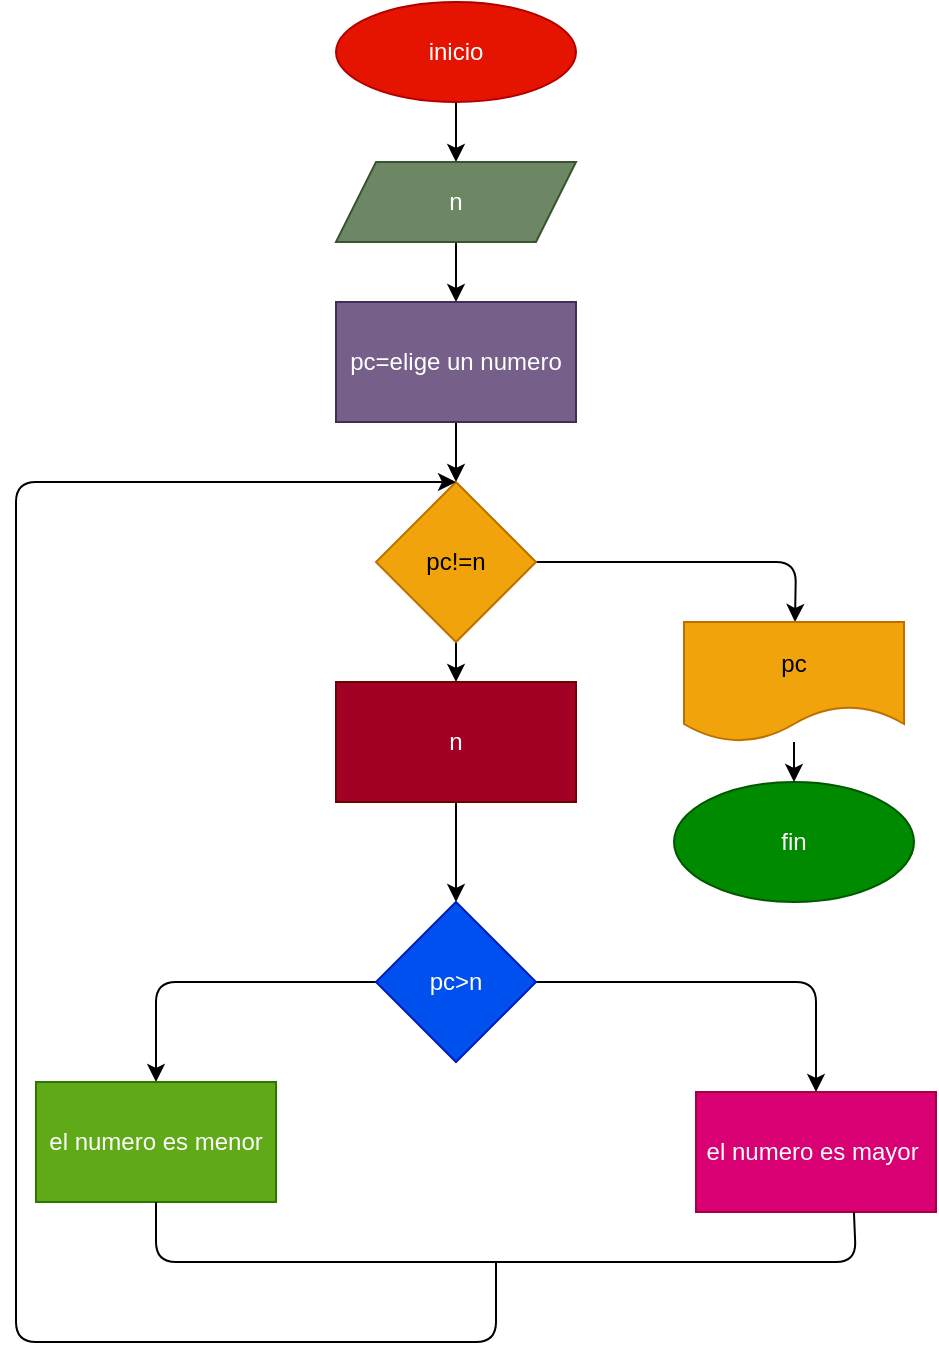 <mxfile>
    <diagram id="FJAB0AMKDPKFATnx_Byc" name="Página-1">
        <mxGraphModel dx="601" dy="478" grid="1" gridSize="10" guides="1" tooltips="1" connect="1" arrows="1" fold="1" page="1" pageScale="1" pageWidth="827" pageHeight="1169" math="0" shadow="0">
            <root>
                <mxCell id="0"/>
                <mxCell id="1" parent="0"/>
                <mxCell id="4" value="" style="edgeStyle=none;html=1;" edge="1" parent="1" source="2" target="3">
                    <mxGeometry relative="1" as="geometry"/>
                </mxCell>
                <mxCell id="2" value="inicio" style="ellipse;whiteSpace=wrap;html=1;fillColor=#e51400;fontColor=#ffffff;strokeColor=#B20000;" vertex="1" parent="1">
                    <mxGeometry x="240" y="10" width="120" height="50" as="geometry"/>
                </mxCell>
                <mxCell id="6" value="" style="edgeStyle=none;html=1;" edge="1" parent="1" source="3" target="5">
                    <mxGeometry relative="1" as="geometry"/>
                </mxCell>
                <mxCell id="3" value="n" style="shape=parallelogram;perimeter=parallelogramPerimeter;whiteSpace=wrap;html=1;fixedSize=1;fillColor=#6d8764;fontColor=#ffffff;strokeColor=#3A5431;" vertex="1" parent="1">
                    <mxGeometry x="240" y="90" width="120" height="40" as="geometry"/>
                </mxCell>
                <mxCell id="8" value="" style="edgeStyle=none;html=1;" edge="1" parent="1" source="5" target="7">
                    <mxGeometry relative="1" as="geometry"/>
                </mxCell>
                <mxCell id="5" value="pc=elige un numero" style="whiteSpace=wrap;html=1;fillColor=#76608a;fontColor=#ffffff;strokeColor=#432D57;" vertex="1" parent="1">
                    <mxGeometry x="240" y="160" width="120" height="60" as="geometry"/>
                </mxCell>
                <mxCell id="10" value="" style="edgeStyle=none;html=1;" edge="1" parent="1" source="7" target="9">
                    <mxGeometry relative="1" as="geometry"/>
                </mxCell>
                <mxCell id="22" value="" style="edgeStyle=none;html=1;" edge="1" parent="1" source="7" target="21">
                    <mxGeometry relative="1" as="geometry">
                        <Array as="points">
                            <mxPoint x="470" y="290"/>
                        </Array>
                    </mxGeometry>
                </mxCell>
                <mxCell id="7" value="pc!=n" style="rhombus;whiteSpace=wrap;html=1;fillColor=#f0a30a;fontColor=#000000;strokeColor=#BD7000;" vertex="1" parent="1">
                    <mxGeometry x="260" y="250" width="80" height="80" as="geometry"/>
                </mxCell>
                <mxCell id="12" value="" style="edgeStyle=none;html=1;" edge="1" parent="1" source="9" target="11">
                    <mxGeometry relative="1" as="geometry"/>
                </mxCell>
                <mxCell id="9" value="n" style="whiteSpace=wrap;html=1;fillColor=#a20025;fontColor=#ffffff;strokeColor=#6F0000;" vertex="1" parent="1">
                    <mxGeometry x="240" y="350" width="120" height="60" as="geometry"/>
                </mxCell>
                <mxCell id="14" value="" style="edgeStyle=none;html=1;" edge="1" parent="1" source="11" target="13">
                    <mxGeometry relative="1" as="geometry">
                        <Array as="points">
                            <mxPoint x="480" y="500"/>
                        </Array>
                    </mxGeometry>
                </mxCell>
                <mxCell id="17" value="" style="edgeStyle=none;html=1;" edge="1" parent="1" source="11" target="16">
                    <mxGeometry relative="1" as="geometry">
                        <Array as="points">
                            <mxPoint x="150" y="500"/>
                        </Array>
                    </mxGeometry>
                </mxCell>
                <mxCell id="11" value="pc&amp;gt;n" style="rhombus;whiteSpace=wrap;html=1;fillColor=#0050ef;fontColor=#ffffff;strokeColor=#001DBC;" vertex="1" parent="1">
                    <mxGeometry x="260" y="460" width="80" height="80" as="geometry"/>
                </mxCell>
                <mxCell id="13" value="el numero es mayor&amp;nbsp;" style="whiteSpace=wrap;html=1;fillColor=#d80073;fontColor=#ffffff;strokeColor=#A50040;" vertex="1" parent="1">
                    <mxGeometry x="420" y="555" width="120" height="60" as="geometry"/>
                </mxCell>
                <mxCell id="16" value="el numero es menor" style="whiteSpace=wrap;html=1;fillColor=#60a917;fontColor=#ffffff;strokeColor=#2D7600;" vertex="1" parent="1">
                    <mxGeometry x="90" y="550" width="120" height="60" as="geometry"/>
                </mxCell>
                <mxCell id="19" value="" style="endArrow=classic;html=1;entryX=0.5;entryY=0;entryDx=0;entryDy=0;" edge="1" parent="1" target="7">
                    <mxGeometry width="50" height="50" relative="1" as="geometry">
                        <mxPoint x="320" y="640" as="sourcePoint"/>
                        <mxPoint x="80" y="260" as="targetPoint"/>
                        <Array as="points">
                            <mxPoint x="320" y="680"/>
                            <mxPoint x="80" y="680"/>
                            <mxPoint x="80" y="600"/>
                            <mxPoint x="80" y="450"/>
                            <mxPoint x="80" y="250"/>
                        </Array>
                    </mxGeometry>
                </mxCell>
                <mxCell id="20" value="" style="endArrow=none;html=1;exitX=0.5;exitY=1;exitDx=0;exitDy=0;entryX=0.658;entryY=1;entryDx=0;entryDy=0;entryPerimeter=0;" edge="1" parent="1" source="16" target="13">
                    <mxGeometry width="50" height="50" relative="1" as="geometry">
                        <mxPoint x="180" y="640" as="sourcePoint"/>
                        <mxPoint x="230" y="590" as="targetPoint"/>
                        <Array as="points">
                            <mxPoint x="150" y="640"/>
                            <mxPoint x="500" y="640"/>
                        </Array>
                    </mxGeometry>
                </mxCell>
                <mxCell id="24" value="" style="edgeStyle=none;html=1;" edge="1" parent="1" source="21" target="23">
                    <mxGeometry relative="1" as="geometry"/>
                </mxCell>
                <mxCell id="21" value="pc" style="shape=document;whiteSpace=wrap;html=1;boundedLbl=1;fillColor=#f0a30a;strokeColor=#BD7000;fontColor=#000000;" vertex="1" parent="1">
                    <mxGeometry x="414" y="320" width="110" height="60" as="geometry"/>
                </mxCell>
                <mxCell id="23" value="fin" style="ellipse;whiteSpace=wrap;html=1;fillColor=#008a00;strokeColor=#005700;fontColor=#ffffff;" vertex="1" parent="1">
                    <mxGeometry x="409" y="400" width="120" height="60" as="geometry"/>
                </mxCell>
            </root>
        </mxGraphModel>
    </diagram>
</mxfile>